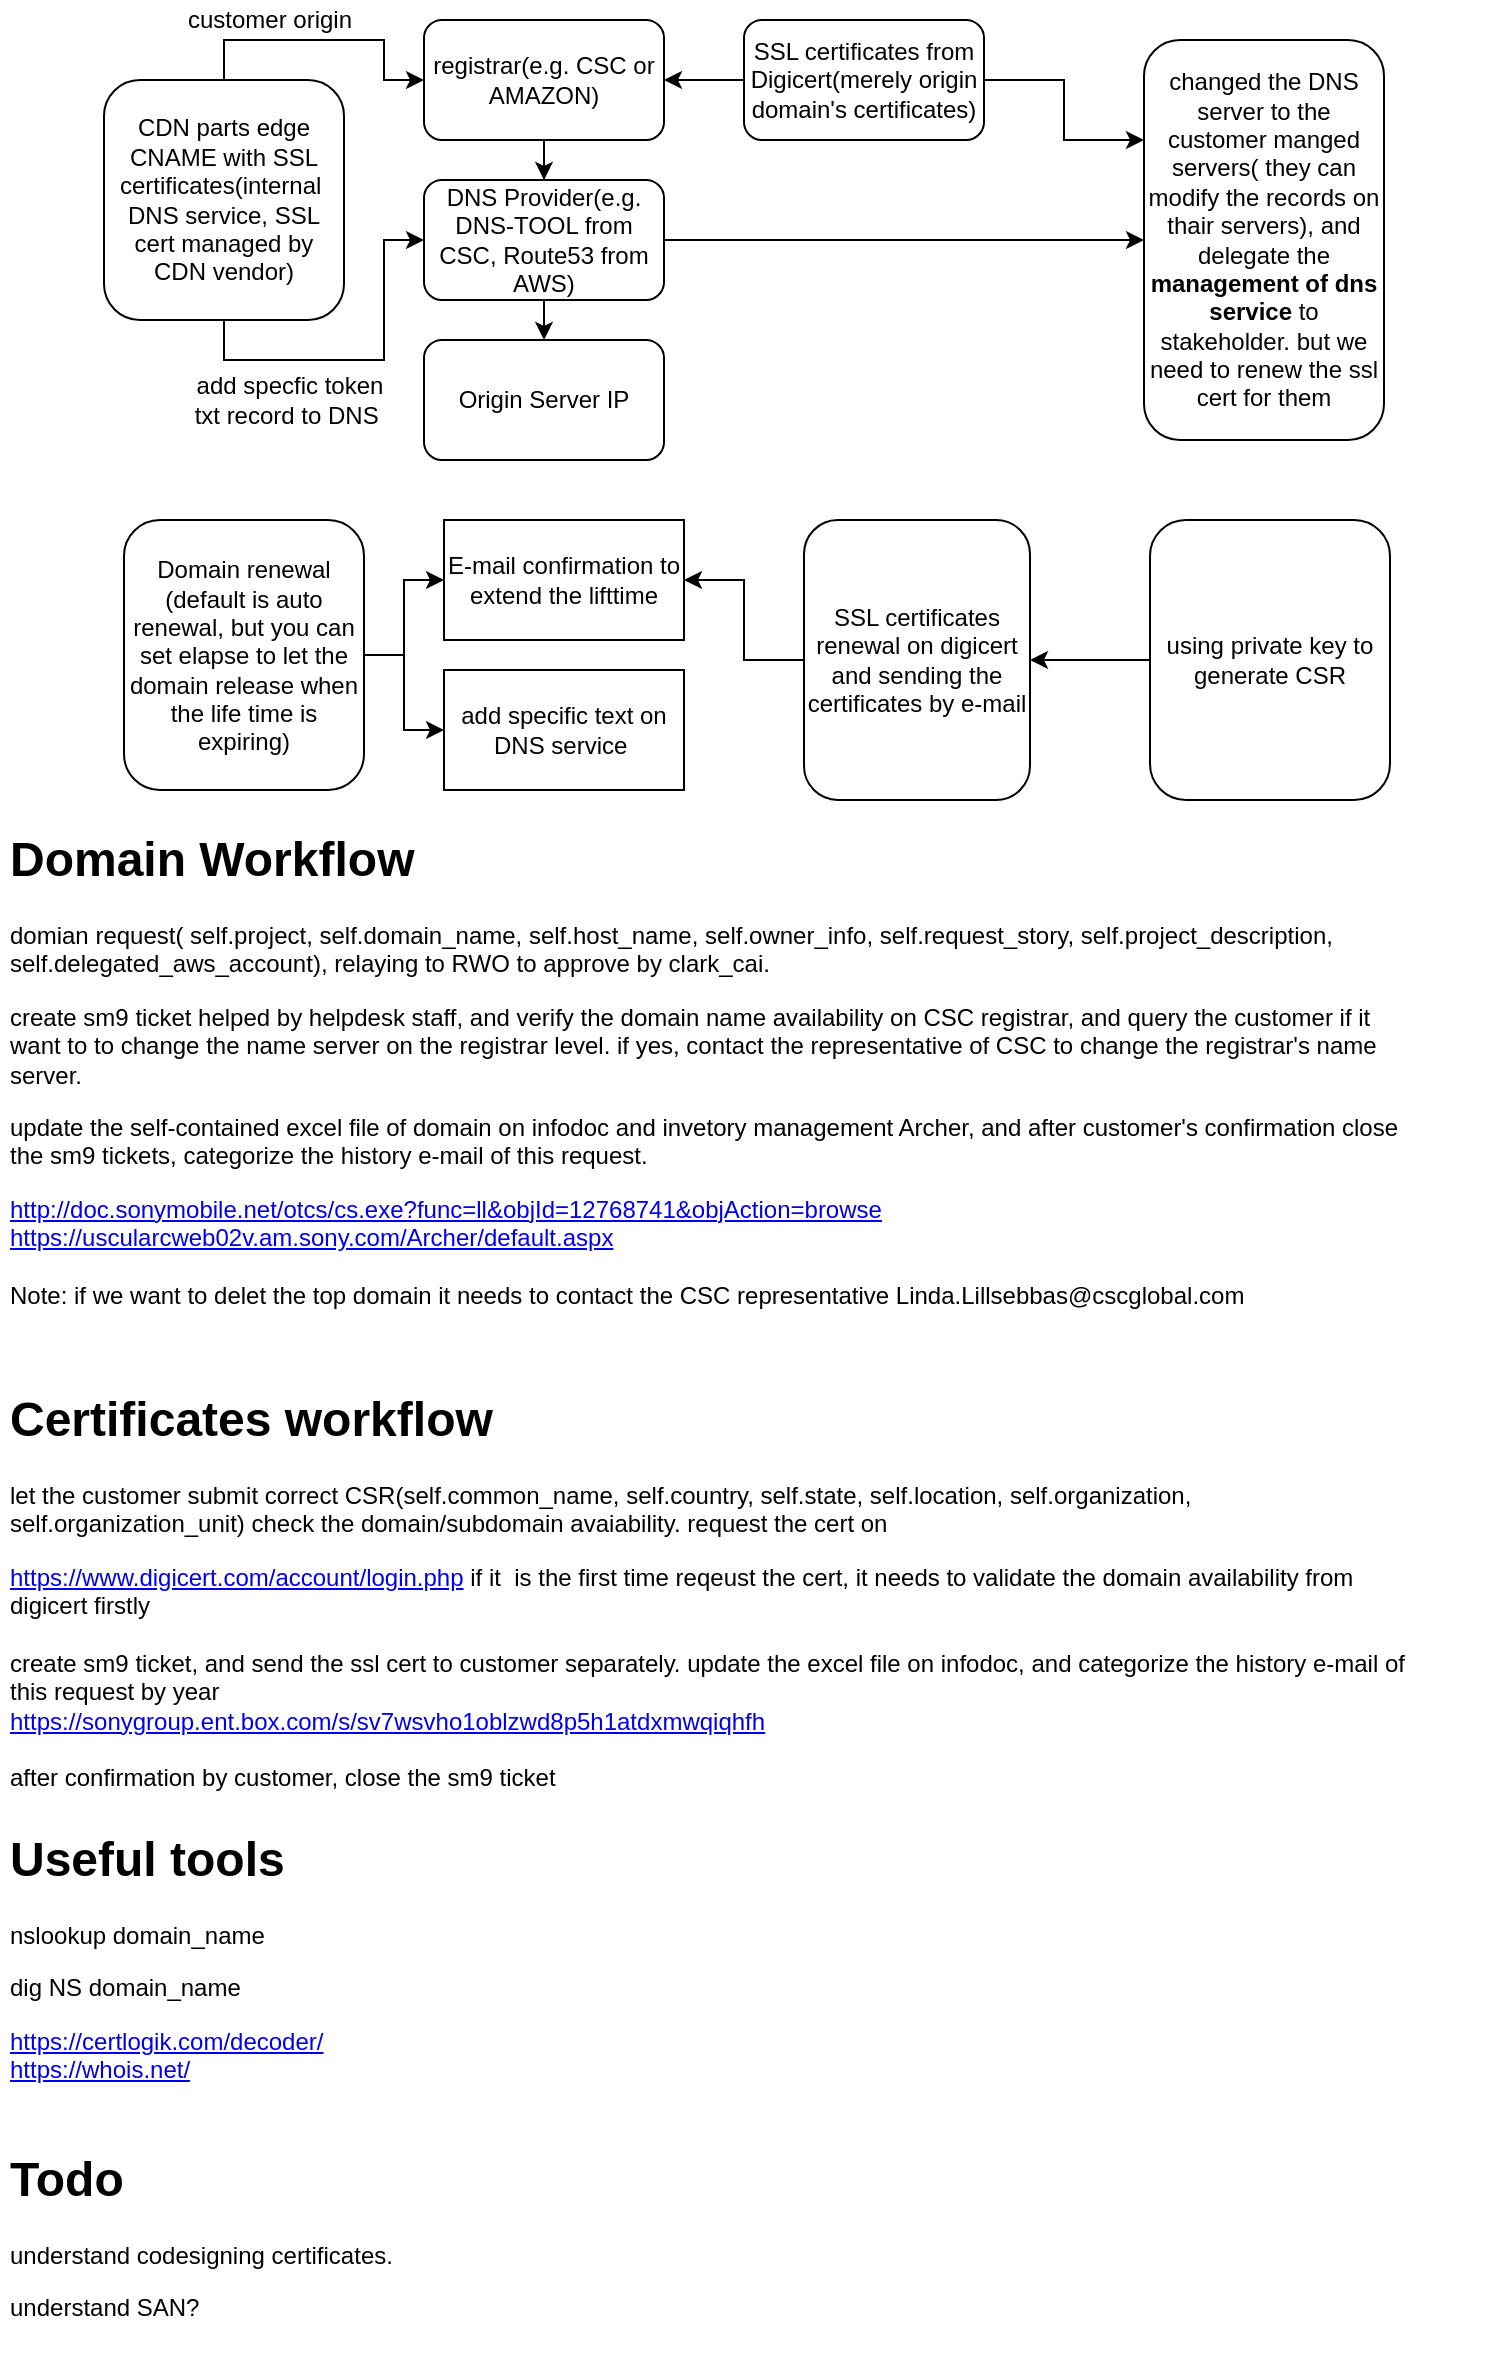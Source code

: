 <mxfile version="10.8.5" type="github"><diagram id="hDHtcHrGi27HQqTR_wod" name="Page-1"><mxGraphModel dx="1010" dy="550" grid="1" gridSize="10" guides="1" tooltips="1" connect="1" arrows="1" fold="1" page="1" pageScale="1" pageWidth="827" pageHeight="1169" math="0" shadow="0"><root><mxCell id="0"/><mxCell id="1" parent="0"/><mxCell id="SkkUiBELDOVk09sTvucT-7" style="edgeStyle=orthogonalEdgeStyle;rounded=0;orthogonalLoop=1;jettySize=auto;html=1;exitX=0.5;exitY=1;exitDx=0;exitDy=0;" edge="1" parent="1" source="SkkUiBELDOVk09sTvucT-1" target="SkkUiBELDOVk09sTvucT-2"><mxGeometry relative="1" as="geometry"/></mxCell><mxCell id="SkkUiBELDOVk09sTvucT-1" value="registrar(e.g. CSC or AMAZON)" style="rounded=1;whiteSpace=wrap;html=1;" vertex="1" parent="1"><mxGeometry x="252" y="40" width="120" height="60" as="geometry"/></mxCell><mxCell id="SkkUiBELDOVk09sTvucT-8" style="edgeStyle=orthogonalEdgeStyle;rounded=0;orthogonalLoop=1;jettySize=auto;html=1;exitX=0.5;exitY=1;exitDx=0;exitDy=0;entryX=0.5;entryY=0;entryDx=0;entryDy=0;" edge="1" parent="1" source="SkkUiBELDOVk09sTvucT-2" target="SkkUiBELDOVk09sTvucT-3"><mxGeometry relative="1" as="geometry"/></mxCell><mxCell id="SkkUiBELDOVk09sTvucT-14" style="edgeStyle=orthogonalEdgeStyle;rounded=0;orthogonalLoop=1;jettySize=auto;html=1;exitX=1;exitY=0.5;exitDx=0;exitDy=0;entryX=0;entryY=0.5;entryDx=0;entryDy=0;" edge="1" parent="1" source="SkkUiBELDOVk09sTvucT-2" target="SkkUiBELDOVk09sTvucT-11"><mxGeometry relative="1" as="geometry"/></mxCell><mxCell id="SkkUiBELDOVk09sTvucT-2" value="DNS Provider(e.g. DNS-TOOL from CSC, Route53 from AWS)" style="rounded=1;whiteSpace=wrap;html=1;" vertex="1" parent="1"><mxGeometry x="252" y="120" width="120" height="60" as="geometry"/></mxCell><mxCell id="SkkUiBELDOVk09sTvucT-3" value="Origin Server IP" style="rounded=1;whiteSpace=wrap;html=1;" vertex="1" parent="1"><mxGeometry x="252" y="200" width="120" height="60" as="geometry"/></mxCell><mxCell id="SkkUiBELDOVk09sTvucT-22" style="edgeStyle=orthogonalEdgeStyle;rounded=0;orthogonalLoop=1;jettySize=auto;html=1;exitX=0.5;exitY=1;exitDx=0;exitDy=0;entryX=0;entryY=0.5;entryDx=0;entryDy=0;" edge="1" parent="1" source="SkkUiBELDOVk09sTvucT-4" target="SkkUiBELDOVk09sTvucT-2"><mxGeometry relative="1" as="geometry"/></mxCell><mxCell id="SkkUiBELDOVk09sTvucT-27" style="edgeStyle=orthogonalEdgeStyle;rounded=0;orthogonalLoop=1;jettySize=auto;html=1;exitX=0.5;exitY=0;exitDx=0;exitDy=0;" edge="1" parent="1" source="SkkUiBELDOVk09sTvucT-4" target="SkkUiBELDOVk09sTvucT-1"><mxGeometry relative="1" as="geometry"/></mxCell><mxCell id="SkkUiBELDOVk09sTvucT-4" value="CDN parts edge CNAME with SSL certificates(internal&amp;nbsp; DNS service, SSL cert managed by CDN vendor)" style="rounded=1;whiteSpace=wrap;html=1;" vertex="1" parent="1"><mxGeometry x="92" y="70" width="120" height="120" as="geometry"/></mxCell><mxCell id="SkkUiBELDOVk09sTvucT-9" style="edgeStyle=orthogonalEdgeStyle;rounded=0;orthogonalLoop=1;jettySize=auto;html=1;exitX=0;exitY=0.5;exitDx=0;exitDy=0;entryX=1;entryY=0.5;entryDx=0;entryDy=0;" edge="1" parent="1" source="SkkUiBELDOVk09sTvucT-5" target="SkkUiBELDOVk09sTvucT-1"><mxGeometry relative="1" as="geometry"/></mxCell><mxCell id="SkkUiBELDOVk09sTvucT-13" style="edgeStyle=orthogonalEdgeStyle;rounded=0;orthogonalLoop=1;jettySize=auto;html=1;entryX=0;entryY=0.25;entryDx=0;entryDy=0;" edge="1" parent="1" source="SkkUiBELDOVk09sTvucT-5" target="SkkUiBELDOVk09sTvucT-11"><mxGeometry relative="1" as="geometry"/></mxCell><mxCell id="SkkUiBELDOVk09sTvucT-5" value="SSL certificates from Digicert(merely origin domain's certificates)" style="rounded=1;whiteSpace=wrap;html=1;" vertex="1" parent="1"><mxGeometry x="412" y="40" width="120" height="60" as="geometry"/></mxCell><mxCell id="SkkUiBELDOVk09sTvucT-11" value="changed the DNS server to the customer manged servers( they can modify the records on thair servers), and delegate the &lt;b&gt;management of dns service&lt;/b&gt; to stakeholder. but we need to renew the ssl cert for them" style="rounded=1;whiteSpace=wrap;html=1;" vertex="1" parent="1"><mxGeometry x="612" y="50" width="120" height="200" as="geometry"/></mxCell><mxCell id="SkkUiBELDOVk09sTvucT-32" style="edgeStyle=orthogonalEdgeStyle;rounded=0;orthogonalLoop=1;jettySize=auto;html=1;entryX=0;entryY=0.5;entryDx=0;entryDy=0;" edge="1" parent="1" source="SkkUiBELDOVk09sTvucT-17" target="SkkUiBELDOVk09sTvucT-18"><mxGeometry relative="1" as="geometry"/></mxCell><mxCell id="SkkUiBELDOVk09sTvucT-34" style="edgeStyle=orthogonalEdgeStyle;rounded=0;orthogonalLoop=1;jettySize=auto;html=1;entryX=0;entryY=0.5;entryDx=0;entryDy=0;" edge="1" parent="1" source="SkkUiBELDOVk09sTvucT-17" target="SkkUiBELDOVk09sTvucT-19"><mxGeometry relative="1" as="geometry"/></mxCell><mxCell id="SkkUiBELDOVk09sTvucT-17" value="Domain renewal (default is auto renewal, but you can set elapse to let the domain release when the life time is expiring)" style="rounded=1;whiteSpace=wrap;html=1;" vertex="1" parent="1"><mxGeometry x="102" y="290" width="120" height="135" as="geometry"/></mxCell><mxCell id="SkkUiBELDOVk09sTvucT-18" value="E-mail confirmation to extend the lifttime" style="rounded=0;whiteSpace=wrap;html=1;" vertex="1" parent="1"><mxGeometry x="262" y="290" width="120" height="60" as="geometry"/></mxCell><mxCell id="SkkUiBELDOVk09sTvucT-19" value="add specific text on DNS service&amp;nbsp;" style="rounded=0;whiteSpace=wrap;html=1;" vertex="1" parent="1"><mxGeometry x="262" y="365" width="120" height="60" as="geometry"/></mxCell><mxCell id="SkkUiBELDOVk09sTvucT-24" value="add specfic token txt record to DNS&amp;nbsp;" style="text;html=1;strokeColor=none;fillColor=none;align=center;verticalAlign=middle;whiteSpace=wrap;rounded=0;" vertex="1" parent="1"><mxGeometry x="130" y="215" width="110" height="30" as="geometry"/></mxCell><mxCell id="SkkUiBELDOVk09sTvucT-29" value="customer origin" style="text;html=1;strokeColor=none;fillColor=none;align=center;verticalAlign=middle;whiteSpace=wrap;rounded=0;" vertex="1" parent="1"><mxGeometry x="120" y="30" width="110" height="20" as="geometry"/></mxCell><mxCell id="SkkUiBELDOVk09sTvucT-47" style="edgeStyle=orthogonalEdgeStyle;rounded=0;orthogonalLoop=1;jettySize=auto;html=1;" edge="1" parent="1" source="SkkUiBELDOVk09sTvucT-35" target="SkkUiBELDOVk09sTvucT-18"><mxGeometry relative="1" as="geometry"/></mxCell><mxCell id="SkkUiBELDOVk09sTvucT-35" value="SSL certificates renewal on digicert and sending the certificates by e-mail" style="rounded=1;whiteSpace=wrap;html=1;" vertex="1" parent="1"><mxGeometry x="442" y="290" width="113" height="140" as="geometry"/></mxCell><mxCell id="SkkUiBELDOVk09sTvucT-42" style="edgeStyle=orthogonalEdgeStyle;rounded=0;orthogonalLoop=1;jettySize=auto;html=1;exitX=0;exitY=0.5;exitDx=0;exitDy=0;entryX=1;entryY=0.5;entryDx=0;entryDy=0;" edge="1" parent="1" source="SkkUiBELDOVk09sTvucT-40" target="SkkUiBELDOVk09sTvucT-35"><mxGeometry relative="1" as="geometry"/></mxCell><mxCell id="SkkUiBELDOVk09sTvucT-40" value="using private key to generate CSR" style="rounded=1;whiteSpace=wrap;html=1;" vertex="1" parent="1"><mxGeometry x="615" y="290" width="120" height="140" as="geometry"/></mxCell><mxCell id="SkkUiBELDOVk09sTvucT-45" value="&lt;h1&gt;Domain Workflow&lt;/h1&gt;&lt;p&gt;domian request( self.project, self.domain_name, self.host_name, self.owner_info, self.request_story, self.project_description, self.delegated_aws_account), relaying to RWO to approve by clark_cai.&lt;/p&gt;&lt;p&gt;create sm9 ticket helped by helpdesk staff, and verify the domain name availability on CSC registrar, and query the customer if it want to to change the name server on the registrar level. if yes, contact the representative of CSC to change the registrar's name server.&lt;/p&gt;&lt;p&gt;update the self-contained excel file of domain on infodoc and invetory management Archer, and after customer's confirmation close the sm9 tickets, categorize the history e-mail of this request.&lt;/p&gt;&lt;a href=&quot;http://doc.sonymobile.net/otcs/cs.exe?func=ll&amp;amp;objId=12768741&amp;amp;objAction=browse&quot;&gt;http://doc.sonymobile.net/otcs/cs.exe?func=ll&amp;amp;objId=12768741&amp;amp;objAction=browse&lt;/a&gt;&lt;br&gt;&lt;a href=&quot;https://uscularcweb02v.am.sony.com/Archer/default.aspx&quot;&gt;https://uscularcweb02v.am.sony.com/Archer/default.aspx&lt;/a&gt;&lt;br&gt;&lt;br&gt;Note: if we want to delet the top domain it needs to contact the CSC representative&amp;nbsp;&lt;span&gt;Linda.Lillsebbas@cscglobal.com&lt;br&gt;&lt;/span&gt;&lt;br&gt;&lt;br&gt;&lt;br&gt;" style="text;html=1;strokeColor=none;fillColor=none;spacing=5;spacingTop=-20;whiteSpace=wrap;overflow=hidden;rounded=0;" vertex="1" parent="1"><mxGeometry x="40" y="440" width="710" height="260" as="geometry"/></mxCell><mxCell id="SkkUiBELDOVk09sTvucT-46" value="&lt;h1&gt;Certificates workflow&lt;/h1&gt;&lt;p&gt;let the customer submit correct CSR(self.common_name, self.country, self.state, self.location, self.organization, self.organization_unit)&amp;nbsp;&lt;span&gt;check the domain/subdomain avaiability.&amp;nbsp;&lt;/span&gt;&lt;span&gt;request the cert on&amp;nbsp;&lt;/span&gt;&lt;/p&gt;&lt;a href=&quot;https://www.digicert.com/account/login.php&quot;&gt;https://www.digicert.com/account/login.php&lt;/a&gt;&amp;nbsp;if it&amp;nbsp; is the first time reqeust the cert, it needs to validate the domain availability from digicert firstly&lt;br&gt;&lt;br&gt;create sm9 ticket, and send the ssl cert to customer separately. update the excel file on infodoc, and categorize the history e-mail of this request by year&lt;br&gt;&lt;a href=&quot;https://sonygroup.ent.box.com/s/sv7wsvho1oblzwd8p5h1atdxmwqiqhfh&quot;&gt;https://sonygroup.ent.box.com/s/sv7wsvho1oblzwd8p5h1atdxmwqiqhfh&lt;/a&gt;&lt;br&gt;&lt;br&gt;after confirmation by customer, close the sm9 ticket&lt;br&gt;" style="text;html=1;strokeColor=none;fillColor=none;spacing=5;spacingTop=-20;whiteSpace=wrap;overflow=hidden;rounded=0;" vertex="1" parent="1"><mxGeometry x="40" y="720" width="720" height="240" as="geometry"/></mxCell><mxCell id="SkkUiBELDOVk09sTvucT-49" value="&lt;h1&gt;Useful tools&lt;/h1&gt;&lt;p&gt;nslookup domain_name&lt;/p&gt;&lt;p&gt;dig NS domain_name&lt;/p&gt;&lt;span&gt;&lt;a href=&quot;https://certlogik.com/decoder/&quot;&gt;https://certlogik.com/decoder/&lt;/a&gt;&lt;br&gt;&lt;/span&gt;&lt;a href=&quot;https://whois.net/&quot;&gt;https://whois.net/&lt;/a&gt;&lt;span&gt;&lt;br&gt;&lt;/span&gt;" style="text;html=1;strokeColor=none;fillColor=none;spacing=5;spacingTop=-20;whiteSpace=wrap;overflow=hidden;rounded=0;" vertex="1" parent="1"><mxGeometry x="40" y="940" width="720" height="140" as="geometry"/></mxCell><mxCell id="SkkUiBELDOVk09sTvucT-52" value="&lt;h1&gt;Todo&lt;/h1&gt;&lt;p&gt;understand codesigning certificates.&lt;/p&gt;&lt;p&gt;understand SAN?&lt;/p&gt;&lt;p&gt;&lt;br&gt;&lt;/p&gt;" style="text;html=1;strokeColor=none;fillColor=none;spacing=5;spacingTop=-20;whiteSpace=wrap;overflow=hidden;rounded=0;" vertex="1" parent="1"><mxGeometry x="40" y="1100" width="750" height="110" as="geometry"/></mxCell></root></mxGraphModel></diagram></mxfile>